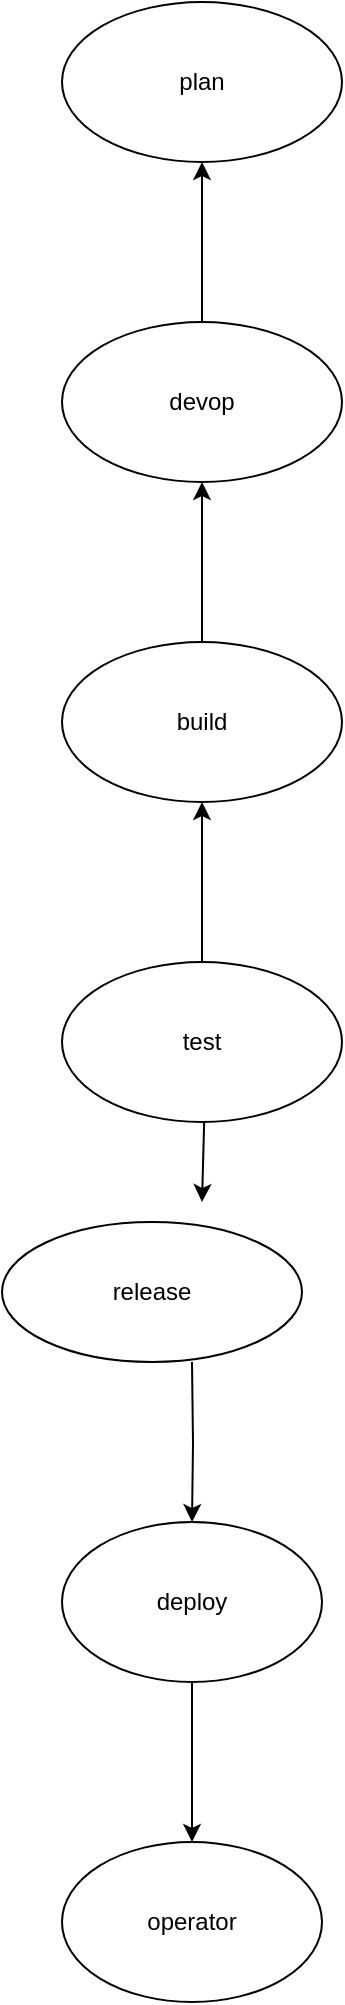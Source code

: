 <mxfile version="28.1.2" pages="2">
  <diagram name="Page-1" id="61Ia2EGu3eBKGoMrKESx">
    <mxGraphModel dx="1034" dy="1670" grid="1" gridSize="10" guides="1" tooltips="1" connect="1" arrows="1" fold="1" page="1" pageScale="1" pageWidth="850" pageHeight="1100" math="0" shadow="0">
      <root>
        <mxCell id="0" />
        <mxCell id="1" parent="0" />
        <mxCell id="g6ZDhscE6CRyUxzwVH4b-21" style="edgeStyle=orthogonalEdgeStyle;rounded=0;orthogonalLoop=1;jettySize=auto;html=1;exitX=0.5;exitY=1;exitDx=0;exitDy=0;" parent="1" edge="1">
          <mxGeometry relative="1" as="geometry">
            <mxPoint x="410" y="290" as="sourcePoint" />
            <mxPoint x="410" y="290" as="targetPoint" />
          </mxGeometry>
        </mxCell>
        <mxCell id="g6ZDhscE6CRyUxzwVH4b-43" value="" style="endArrow=classic;html=1;rounded=0;exitX=0.432;exitY=1.027;exitDx=0;exitDy=0;exitPerimeter=0;" parent="1" edge="1">
          <mxGeometry width="50" height="50" relative="1" as="geometry">
            <mxPoint x="441.84" y="72.16" as="sourcePoint" />
            <mxPoint x="440" y="140" as="targetPoint" />
          </mxGeometry>
        </mxCell>
        <mxCell id="g6ZDhscE6CRyUxzwVH4b-46" value="" style="edgeStyle=orthogonalEdgeStyle;rounded=0;orthogonalLoop=1;jettySize=auto;html=1;" parent="1" target="g6ZDhscE6CRyUxzwVH4b-45" edge="1">
          <mxGeometry relative="1" as="geometry">
            <mxPoint x="435" y="220" as="sourcePoint" />
          </mxGeometry>
        </mxCell>
        <mxCell id="g6ZDhscE6CRyUxzwVH4b-48" value="" style="edgeStyle=orthogonalEdgeStyle;rounded=0;orthogonalLoop=1;jettySize=auto;html=1;" parent="1" source="g6ZDhscE6CRyUxzwVH4b-45" target="g6ZDhscE6CRyUxzwVH4b-47" edge="1">
          <mxGeometry relative="1" as="geometry" />
        </mxCell>
        <mxCell id="g6ZDhscE6CRyUxzwVH4b-45" value="deploy" style="ellipse;whiteSpace=wrap;html=1;" parent="1" vertex="1">
          <mxGeometry x="370" y="300" width="130" height="80" as="geometry" />
        </mxCell>
        <mxCell id="g6ZDhscE6CRyUxzwVH4b-47" value="operator" style="ellipse;whiteSpace=wrap;html=1;" parent="1" vertex="1">
          <mxGeometry x="370" y="460" width="130" height="80" as="geometry" />
        </mxCell>
        <mxCell id="g6ZDhscE6CRyUxzwVH4b-53" value="" style="edgeStyle=orthogonalEdgeStyle;rounded=0;orthogonalLoop=1;jettySize=auto;html=1;" parent="1" source="g6ZDhscE6CRyUxzwVH4b-51" target="g6ZDhscE6CRyUxzwVH4b-52" edge="1">
          <mxGeometry relative="1" as="geometry" />
        </mxCell>
        <mxCell id="g6ZDhscE6CRyUxzwVH4b-51" value="test" style="ellipse;whiteSpace=wrap;html=1;" parent="1" vertex="1">
          <mxGeometry x="370" y="20" width="140" height="80" as="geometry" />
        </mxCell>
        <mxCell id="g6ZDhscE6CRyUxzwVH4b-55" value="" style="edgeStyle=orthogonalEdgeStyle;rounded=0;orthogonalLoop=1;jettySize=auto;html=1;" parent="1" source="g6ZDhscE6CRyUxzwVH4b-52" target="g6ZDhscE6CRyUxzwVH4b-54" edge="1">
          <mxGeometry relative="1" as="geometry" />
        </mxCell>
        <mxCell id="g6ZDhscE6CRyUxzwVH4b-52" value="build" style="ellipse;whiteSpace=wrap;html=1;" parent="1" vertex="1">
          <mxGeometry x="370" y="-140" width="140" height="80" as="geometry" />
        </mxCell>
        <mxCell id="g6ZDhscE6CRyUxzwVH4b-58" value="" style="edgeStyle=orthogonalEdgeStyle;rounded=0;orthogonalLoop=1;jettySize=auto;html=1;" parent="1" source="g6ZDhscE6CRyUxzwVH4b-54" target="g6ZDhscE6CRyUxzwVH4b-57" edge="1">
          <mxGeometry relative="1" as="geometry" />
        </mxCell>
        <mxCell id="g6ZDhscE6CRyUxzwVH4b-54" value="devop" style="ellipse;whiteSpace=wrap;html=1;" parent="1" vertex="1">
          <mxGeometry x="370" y="-300" width="140" height="80" as="geometry" />
        </mxCell>
        <mxCell id="g6ZDhscE6CRyUxzwVH4b-57" value="plan" style="ellipse;whiteSpace=wrap;html=1;" parent="1" vertex="1">
          <mxGeometry x="370" y="-460" width="140" height="80" as="geometry" />
        </mxCell>
        <mxCell id="g6ZDhscE6CRyUxzwVH4b-59" value="release" style="ellipse;whiteSpace=wrap;html=1;" parent="1" vertex="1">
          <mxGeometry x="340" y="150" width="150" height="70" as="geometry" />
        </mxCell>
      </root>
    </mxGraphModel>
  </diagram>
  <diagram id="Qlgc4gyV4afuL57JsECp" name="Page-2">
    <mxGraphModel dx="2298" dy="1267" grid="1" gridSize="10" guides="1" tooltips="1" connect="1" arrows="1" fold="1" page="1" pageScale="1" pageWidth="827" pageHeight="1169" math="0" shadow="0">
      <root>
        <mxCell id="0" />
        <mxCell id="1" parent="0" />
        <mxCell id="RDkoqPjPoJ5P5RfHJjpT-6" style="edgeStyle=orthogonalEdgeStyle;rounded=0;orthogonalLoop=1;jettySize=auto;html=1;entryX=0.5;entryY=0;entryDx=0;entryDy=0;" edge="1" parent="1">
          <mxGeometry relative="1" as="geometry">
            <mxPoint x="460" y="220" as="sourcePoint" />
            <mxPoint x="460" y="220" as="targetPoint" />
          </mxGeometry>
        </mxCell>
        <mxCell id="RDkoqPjPoJ5P5RfHJjpT-7" value="student information" style="rounded=0;whiteSpace=wrap;html=1;" vertex="1" parent="1">
          <mxGeometry x="280" y="10" width="270" height="50" as="geometry" />
        </mxCell>
        <mxCell id="RDkoqPjPoJ5P5RfHJjpT-10" style="edgeStyle=orthogonalEdgeStyle;rounded=0;orthogonalLoop=1;jettySize=auto;html=1;exitX=0.5;exitY=1;exitDx=0;exitDy=0;" edge="1" parent="1">
          <mxGeometry relative="1" as="geometry">
            <mxPoint x="345" y="220" as="sourcePoint" />
            <mxPoint x="345" y="220" as="targetPoint" />
          </mxGeometry>
        </mxCell>
        <mxCell id="RDkoqPjPoJ5P5RfHJjpT-13" value="Admin" style="whiteSpace=wrap;html=1;" vertex="1" parent="1">
          <mxGeometry x="30" y="130" width="180" height="50" as="geometry" />
        </mxCell>
        <mxCell id="RDkoqPjPoJ5P5RfHJjpT-15" style="edgeStyle=orthogonalEdgeStyle;rounded=0;orthogonalLoop=1;jettySize=auto;html=1;exitX=0.5;exitY=1;exitDx=0;exitDy=0;" edge="1" parent="1">
          <mxGeometry relative="1" as="geometry">
            <mxPoint x="345" y="220" as="sourcePoint" />
            <mxPoint x="345" y="220" as="targetPoint" />
          </mxGeometry>
        </mxCell>
        <mxCell id="RDkoqPjPoJ5P5RfHJjpT-94" value="" style="edgeStyle=orthogonalEdgeStyle;rounded=0;orthogonalLoop=1;jettySize=auto;html=1;" edge="1" parent="1" source="RDkoqPjPoJ5P5RfHJjpT-24" target="RDkoqPjPoJ5P5RfHJjpT-28">
          <mxGeometry relative="1" as="geometry" />
        </mxCell>
        <mxCell id="RDkoqPjPoJ5P5RfHJjpT-24" value="login to system" style="ellipse;whiteSpace=wrap;html=1;aspect=fixed;" vertex="1" parent="1">
          <mxGeometry x="330" y="120" width="80" height="80" as="geometry" />
        </mxCell>
        <mxCell id="RDkoqPjPoJ5P5RfHJjpT-26" value="check roles of acess" style="ellipse;whiteSpace=wrap;html=1;aspect=fixed;" vertex="1" parent="1">
          <mxGeometry x="755" y="90" width="90" height="90" as="geometry" />
        </mxCell>
        <mxCell id="RDkoqPjPoJ5P5RfHJjpT-28" value="check credentials" style="ellipse;whiteSpace=wrap;html=1;aspect=fixed;" vertex="1" parent="1">
          <mxGeometry x="330" y="270" width="80" height="80" as="geometry" />
        </mxCell>
        <mxCell id="RDkoqPjPoJ5P5RfHJjpT-32" value="forgot password" style="ellipse;whiteSpace=wrap;html=1;aspect=fixed;" vertex="1" parent="1">
          <mxGeometry x="50" y="280" width="160" height="160" as="geometry" />
        </mxCell>
        <mxCell id="RDkoqPjPoJ5P5RfHJjpT-33" value="send email to user" style="ellipse;whiteSpace=wrap;html=1;aspect=fixed;" vertex="1" parent="1">
          <mxGeometry x="80" y="610" width="130" height="130" as="geometry" />
        </mxCell>
        <mxCell id="RDkoqPjPoJ5P5RfHJjpT-41" value="manage system admins" style="whiteSpace=wrap;html=1;" vertex="1" parent="1">
          <mxGeometry x="50" y="950" width="240" height="50" as="geometry" />
        </mxCell>
        <mxCell id="RDkoqPjPoJ5P5RfHJjpT-42" value="manage roles of user" style="whiteSpace=wrap;html=1;" vertex="1" parent="1">
          <mxGeometry x="370" y="960" width="240" height="50" as="geometry" />
        </mxCell>
        <mxCell id="RDkoqPjPoJ5P5RfHJjpT-43" value="manage user permissions" style="whiteSpace=wrap;html=1;" vertex="1" parent="1">
          <mxGeometry x="680" y="960" width="240" height="50" as="geometry" />
        </mxCell>
        <mxCell id="RDkoqPjPoJ5P5RfHJjpT-45" value="manage attendence details" style="whiteSpace=wrap;html=1;" vertex="1" parent="1">
          <mxGeometry x="1010" y="160" width="240" height="50" as="geometry" />
        </mxCell>
        <mxCell id="RDkoqPjPoJ5P5RfHJjpT-46" value="manage class details" style="whiteSpace=wrap;html=1;" vertex="1" parent="1">
          <mxGeometry x="1000" y="280" width="240" height="50" as="geometry" />
        </mxCell>
        <mxCell id="RDkoqPjPoJ5P5RfHJjpT-49" value="manage student details" style="whiteSpace=wrap;html=1;" vertex="1" parent="1">
          <mxGeometry x="1000" y="400" width="240" height="50" as="geometry" />
        </mxCell>
        <mxCell id="RDkoqPjPoJ5P5RfHJjpT-50" value="manage fees details" style="whiteSpace=wrap;html=1;" vertex="1" parent="1">
          <mxGeometry x="1000" y="510" width="250" height="50" as="geometry" />
        </mxCell>
        <mxCell id="RDkoqPjPoJ5P5RfHJjpT-51" value="manage teacher profiles" style="whiteSpace=wrap;html=1;" vertex="1" parent="1">
          <mxGeometry x="990" y="640" width="260" height="50" as="geometry" />
        </mxCell>
        <mxCell id="RDkoqPjPoJ5P5RfHJjpT-53" value="manage report" style="whiteSpace=wrap;html=1;" vertex="1" parent="1">
          <mxGeometry x="1000" y="770" width="250" height="50" as="geometry" />
        </mxCell>
        <mxCell id="RDkoqPjPoJ5P5RfHJjpT-55" value="manage timetable details" style="whiteSpace=wrap;html=1;" vertex="1" parent="1">
          <mxGeometry x="1005" y="70" width="250" height="50" as="geometry" />
        </mxCell>
        <mxCell id="RDkoqPjPoJ5P5RfHJjpT-73" value="" style="endArrow=classic;html=1;rounded=0;" edge="1" parent="1">
          <mxGeometry width="50" height="50" relative="1" as="geometry">
            <mxPoint x="130" y="190" as="sourcePoint" />
            <mxPoint x="130" y="270" as="targetPoint" />
          </mxGeometry>
        </mxCell>
        <mxCell id="RDkoqPjPoJ5P5RfHJjpT-74" value="" style="endArrow=classic;html=1;rounded=0;entryX=0.388;entryY=0.03;entryDx=0;entryDy=0;entryPerimeter=0;" edge="1" parent="1" target="RDkoqPjPoJ5P5RfHJjpT-33">
          <mxGeometry width="50" height="50" relative="1" as="geometry">
            <mxPoint x="130" y="430" as="sourcePoint" />
            <mxPoint x="130" y="510" as="targetPoint" />
          </mxGeometry>
        </mxCell>
        <mxCell id="RDkoqPjPoJ5P5RfHJjpT-87" value="" style="endArrow=classic;html=1;rounded=0;entryX=0.5;entryY=0;entryDx=0;entryDy=0;" edge="1" parent="1" target="RDkoqPjPoJ5P5RfHJjpT-28">
          <mxGeometry width="50" height="50" relative="1" as="geometry">
            <mxPoint x="370" y="210" as="sourcePoint" />
            <mxPoint x="360" y="300" as="targetPoint" />
          </mxGeometry>
        </mxCell>
        <mxCell id="RDkoqPjPoJ5P5RfHJjpT-100" value="" style="endArrow=classic;html=1;rounded=0;" edge="1" parent="1">
          <mxGeometry relative="1" as="geometry">
            <mxPoint x="320" y="160" as="sourcePoint" />
            <mxPoint x="320" y="160" as="targetPoint" />
            <Array as="points">
              <mxPoint x="210" y="160" />
            </Array>
          </mxGeometry>
        </mxCell>
        <mxCell id="RDkoqPjPoJ5P5RfHJjpT-102" value="" style="endArrow=classic;html=1;rounded=0;entryX=0.5;entryY=0;entryDx=0;entryDy=0;" edge="1" parent="1" source="RDkoqPjPoJ5P5RfHJjpT-30">
          <mxGeometry width="50" height="50" relative="1" as="geometry">
            <mxPoint x="800" y="190" as="sourcePoint" />
            <mxPoint x="800" y="280" as="targetPoint" />
          </mxGeometry>
        </mxCell>
        <mxCell id="RDkoqPjPoJ5P5RfHJjpT-103" value="" style="endArrow=classic;html=1;rounded=0;" edge="1" parent="1">
          <mxGeometry width="50" height="50" relative="1" as="geometry">
            <mxPoint x="800" y="190" as="sourcePoint" />
            <mxPoint x="800" y="260" as="targetPoint" />
          </mxGeometry>
        </mxCell>
        <mxCell id="RDkoqPjPoJ5P5RfHJjpT-30" value="manage modules" style="ellipse;whiteSpace=wrap;html=1;" vertex="1" parent="1">
          <mxGeometry x="765" y="270" width="80" height="80" as="geometry" />
        </mxCell>
        <mxCell id="RDkoqPjPoJ5P5RfHJjpT-104" value="" style="endArrow=classic;html=1;rounded=0;entryX=0.5;entryY=0;entryDx=0;entryDy=0;exitX=0.5;exitY=1;exitDx=0;exitDy=0;" edge="1" parent="1" source="RDkoqPjPoJ5P5RfHJjpT-30" target="RDkoqPjPoJ5P5RfHJjpT-43">
          <mxGeometry width="50" height="50" relative="1" as="geometry">
            <mxPoint x="800" y="450" as="sourcePoint" />
            <mxPoint x="805" y="530" as="targetPoint" />
          </mxGeometry>
        </mxCell>
        <mxCell id="RDkoqPjPoJ5P5RfHJjpT-106" value="" style="endArrow=classic;html=1;rounded=0;" edge="1" parent="1">
          <mxGeometry width="50" height="50" relative="1" as="geometry">
            <mxPoint x="420" y="320" as="sourcePoint" />
            <mxPoint x="750" y="150" as="targetPoint" />
          </mxGeometry>
        </mxCell>
        <mxCell id="RDkoqPjPoJ5P5RfHJjpT-107" value="" style="endArrow=classic;html=1;rounded=0;exitX=0;exitY=1;exitDx=0;exitDy=0;" edge="1" parent="1" source="RDkoqPjPoJ5P5RfHJjpT-30">
          <mxGeometry width="50" height="50" relative="1" as="geometry">
            <mxPoint x="570" y="560" as="sourcePoint" />
            <mxPoint x="190" y="940" as="targetPoint" />
          </mxGeometry>
        </mxCell>
        <mxCell id="RDkoqPjPoJ5P5RfHJjpT-108" value="" style="endArrow=classic;html=1;rounded=0;exitX=0;exitY=1;exitDx=0;exitDy=0;" edge="1" parent="1" source="RDkoqPjPoJ5P5RfHJjpT-30">
          <mxGeometry width="50" height="50" relative="1" as="geometry">
            <mxPoint x="540" y="740" as="sourcePoint" />
            <mxPoint x="470" y="950" as="targetPoint" />
          </mxGeometry>
        </mxCell>
        <mxCell id="RDkoqPjPoJ5P5RfHJjpT-111" value="" style="endArrow=classic;html=1;rounded=0;" edge="1" parent="1">
          <mxGeometry width="50" height="50" relative="1" as="geometry">
            <mxPoint x="850" y="300" as="sourcePoint" />
            <mxPoint x="1000" y="820" as="targetPoint" />
            <Array as="points" />
          </mxGeometry>
        </mxCell>
        <mxCell id="RDkoqPjPoJ5P5RfHJjpT-112" value="" style="endArrow=classic;html=1;rounded=0;entryX=0;entryY=0.75;entryDx=0;entryDy=0;" edge="1" parent="1" target="RDkoqPjPoJ5P5RfHJjpT-51">
          <mxGeometry width="50" height="50" relative="1" as="geometry">
            <mxPoint x="860" y="330" as="sourcePoint" />
            <mxPoint x="1080" y="870" as="targetPoint" />
            <Array as="points" />
          </mxGeometry>
        </mxCell>
        <mxCell id="RDkoqPjPoJ5P5RfHJjpT-113" value="" style="endArrow=classic;html=1;rounded=0;" edge="1" parent="1">
          <mxGeometry width="50" height="50" relative="1" as="geometry">
            <mxPoint x="860" y="310" as="sourcePoint" />
            <mxPoint x="990" y="550" as="targetPoint" />
            <Array as="points" />
          </mxGeometry>
        </mxCell>
        <mxCell id="RDkoqPjPoJ5P5RfHJjpT-114" value="" style="endArrow=classic;html=1;rounded=0;" edge="1" parent="1">
          <mxGeometry width="50" height="50" relative="1" as="geometry">
            <mxPoint x="860" y="300" as="sourcePoint" />
            <mxPoint x="1000" y="430" as="targetPoint" />
            <Array as="points" />
          </mxGeometry>
        </mxCell>
        <mxCell id="RDkoqPjPoJ5P5RfHJjpT-115" value="" style="endArrow=classic;html=1;rounded=0;" edge="1" parent="1">
          <mxGeometry width="50" height="50" relative="1" as="geometry">
            <mxPoint x="850" y="290" as="sourcePoint" />
            <mxPoint x="990" y="80" as="targetPoint" />
            <Array as="points" />
          </mxGeometry>
        </mxCell>
        <mxCell id="RDkoqPjPoJ5P5RfHJjpT-116" value="" style="endArrow=classic;html=1;rounded=0;entryX=0;entryY=1;entryDx=0;entryDy=0;" edge="1" parent="1" target="RDkoqPjPoJ5P5RfHJjpT-45">
          <mxGeometry width="50" height="50" relative="1" as="geometry">
            <mxPoint x="850" y="310" as="sourcePoint" />
            <mxPoint x="1090" y="250" as="targetPoint" />
            <Array as="points" />
          </mxGeometry>
        </mxCell>
        <mxCell id="RDkoqPjPoJ5P5RfHJjpT-117" value="" style="endArrow=classic;html=1;rounded=0;exitX=1;exitY=0.5;exitDx=0;exitDy=0;" edge="1" parent="1" source="RDkoqPjPoJ5P5RfHJjpT-30">
          <mxGeometry width="50" height="50" relative="1" as="geometry">
            <mxPoint x="930" y="420" as="sourcePoint" />
            <mxPoint x="990" y="320" as="targetPoint" />
            <Array as="points" />
          </mxGeometry>
        </mxCell>
      </root>
    </mxGraphModel>
  </diagram>
</mxfile>
